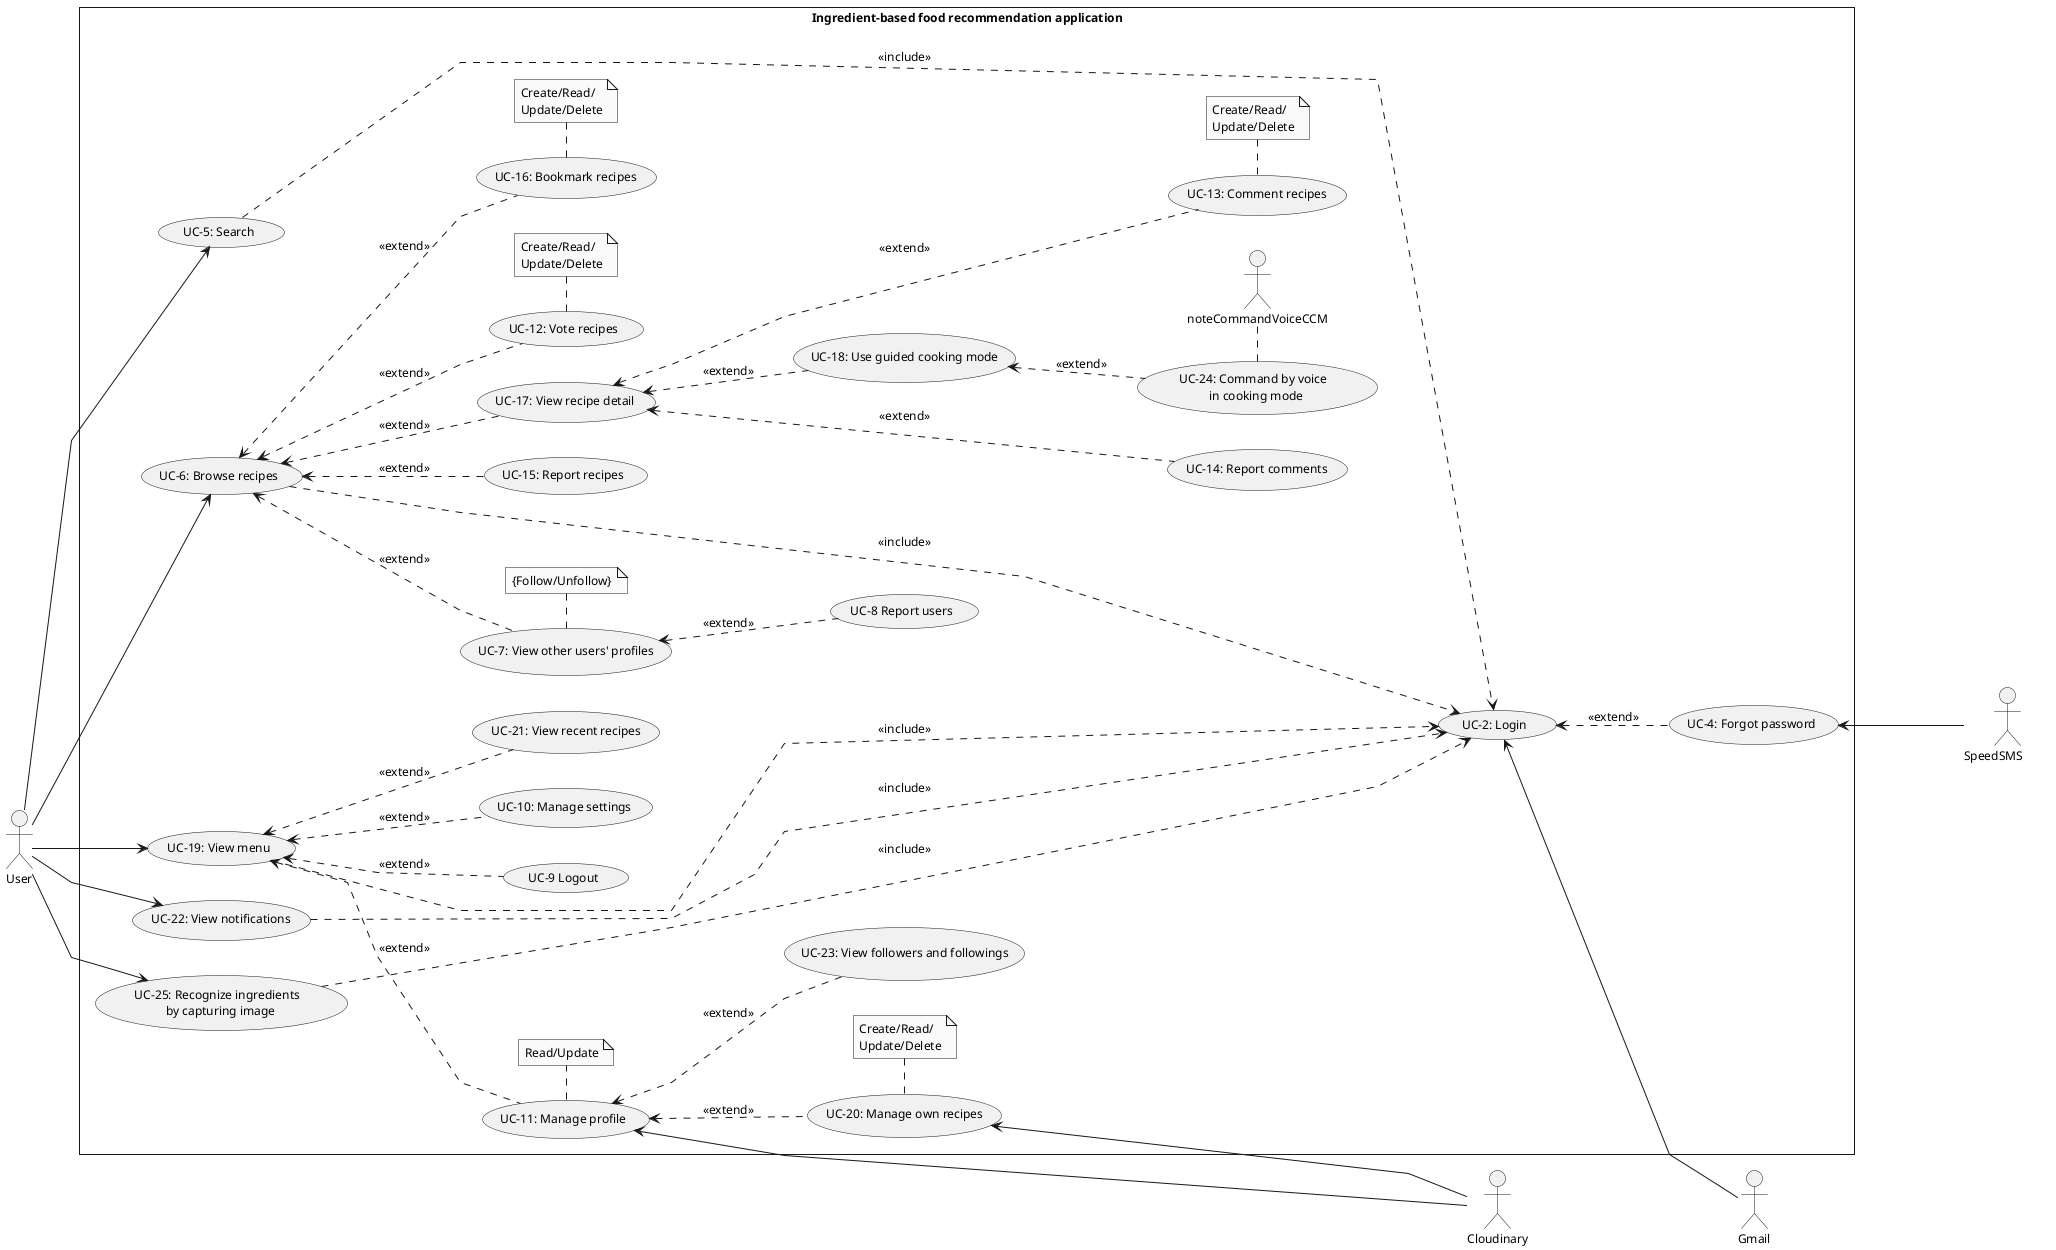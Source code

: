 @startuml UserUsecase
skinparam style strictuml
skinparam monochrome true
skinparam linetype polyline
skinparam defaultFontSize 12
left to right direction
actor "User" as user
actor "Gmail" as gmail
actor "Cloudinary" as cl
actor "SpeedSMS         " as sms

rectangle Ingredient-based<U+0020>food<U+0020>recommendation<U+0020>application {
    usecase "UC-2: Login" as ucLogin
    usecase "UC-4: Forgot password" as ucForgotPassword
    usecase "UC-8 Report users" as ucReportUser
    usecase "UC-9 Logout" as ucLogout
    usecase "UC-10: Manage settings" as ucManageSetting
    usecase "UC-11: Manage profile" as ucManageProfile

    usecase "UC-5: Search" as ucSearch
    usecase "UC-6: Browse recipes" as ucBrowseRecipes
    usecase "UC-12: Vote recipes" as ucVoteRecipe
    usecase "UC-13: Comment recipes" as ucCmtRecipe
    usecase "UC-14: Report comments" as ucReportComment
    usecase "UC-15: Report recipes" as ucReportRecipe
    usecase "UC-16: Bookmark recipes" as ucBookmarkRecipe
    usecase "UC-17: View recipe detail" as ucViewRecipeDetail
    usecase "UC-18: Use guided cooking mode" as ucGuidedCCM
    usecase "UC-7: View other users' profiles" as ucViewUSProfile

    usecase "UC-19: View menu" as ucViewMenu
    usecase "UC-20: Manage own recipes" as ucManageRecipe
    usecase "UC-21: View recent recipes" as ucViewRecentRecipes

    usecase "UC-22: View notifications" as ucViewNotif
    usecase "UC-23: View followers and followings" as ucViewFollow

    note "Create/Read/\nUpdate/Delete" as noteManageRecipe
    note "Read/Update" as noteManageProfile
    note "Create/Read/\nUpdate/Delete" as noteVoteRecipe
    note "Create/Read/\nUpdate/Delete" as noteCmtRecipe
    note "Create/Read/\nUpdate/Delete" as noteBookmarkRecipe
    note "{Follow/Unfollow}" as noteViewUSProfile

    user --> ucSearch

    user --> ucBrowseRecipes
        ucBrowseRecipes <.. ucVoteRecipe : <<extend>>
            ucVoteRecipe . noteVoteRecipe
        ucBrowseRecipes <.. ucReportRecipe : <<extend>>
        ucBrowseRecipes <.. ucViewRecipeDetail : <<extend>>
            ucViewRecipeDetail <... ucCmtRecipe : <<extend>>
                ucCmtRecipe . noteCmtRecipe
            ucViewRecipeDetail <... ucReportComment : <<extend>>
            ucViewRecipeDetail <.. ucGuidedCCM : <<extend>>
        ucBrowseRecipes <.. ucBookmarkRecipe : <<extend>>
            ucBookmarkRecipe . noteBookmarkRecipe
        ucBrowseRecipes <.. ucViewUSProfile : <<extend>>
            ucViewUSProfile . noteViewUSProfile
            ucViewUSProfile <.. ucReportUser : <<extend>>

    user --> ucViewMenu
        ucViewMenu <.. ucManageProfile : <<extend>>
            ucManageProfile . noteManageProfile
            ucManageProfile <.. ucManageRecipe : <<extend>>
            ucManageProfile <.. ucViewFollow : <<extend>>
                ucManageRecipe . noteManageRecipe
        ucViewMenu <.. ucManageSetting : <<extend>>
        ucViewMenu <.. ucViewRecentRecipes : <<extend>>
        ucViewMenu <.. ucLogout : <<extend>>

    user --> ucViewNotif
    
    gmail -up-> ucLogin
    cl --up-> ucManageProfile
    cl --up-> ucManageRecipe
    sms --up-> ucForgotPassword

    ucSearch .....> ucLogin : <<include>>
    ucBrowseRecipes .....> ucLogin : <<include>>
    ucViewMenu .....> ucLogin : <<include>>
    ucViewNotif .....>ucLogin : <<include>>
    ucLogin <.. ucForgotPassword : <<extend>>


    usecase "UC-24: Command by voice \n in cooking mode" as ucCommandVoiceCCM
    usecase "UC-25: Recognize ingredients \n by capturing image" as ucRecognizeIngre


    user --> ucRecognizeIngre
    ucGuidedCCM <.. ucCommandVoiceCCM : <<extend>>
        ucCommandVoiceCCM . noteCommandVoiceCCM

    ucRecognizeIngre .....> ucLogin : <<include>>

}

@enduml
